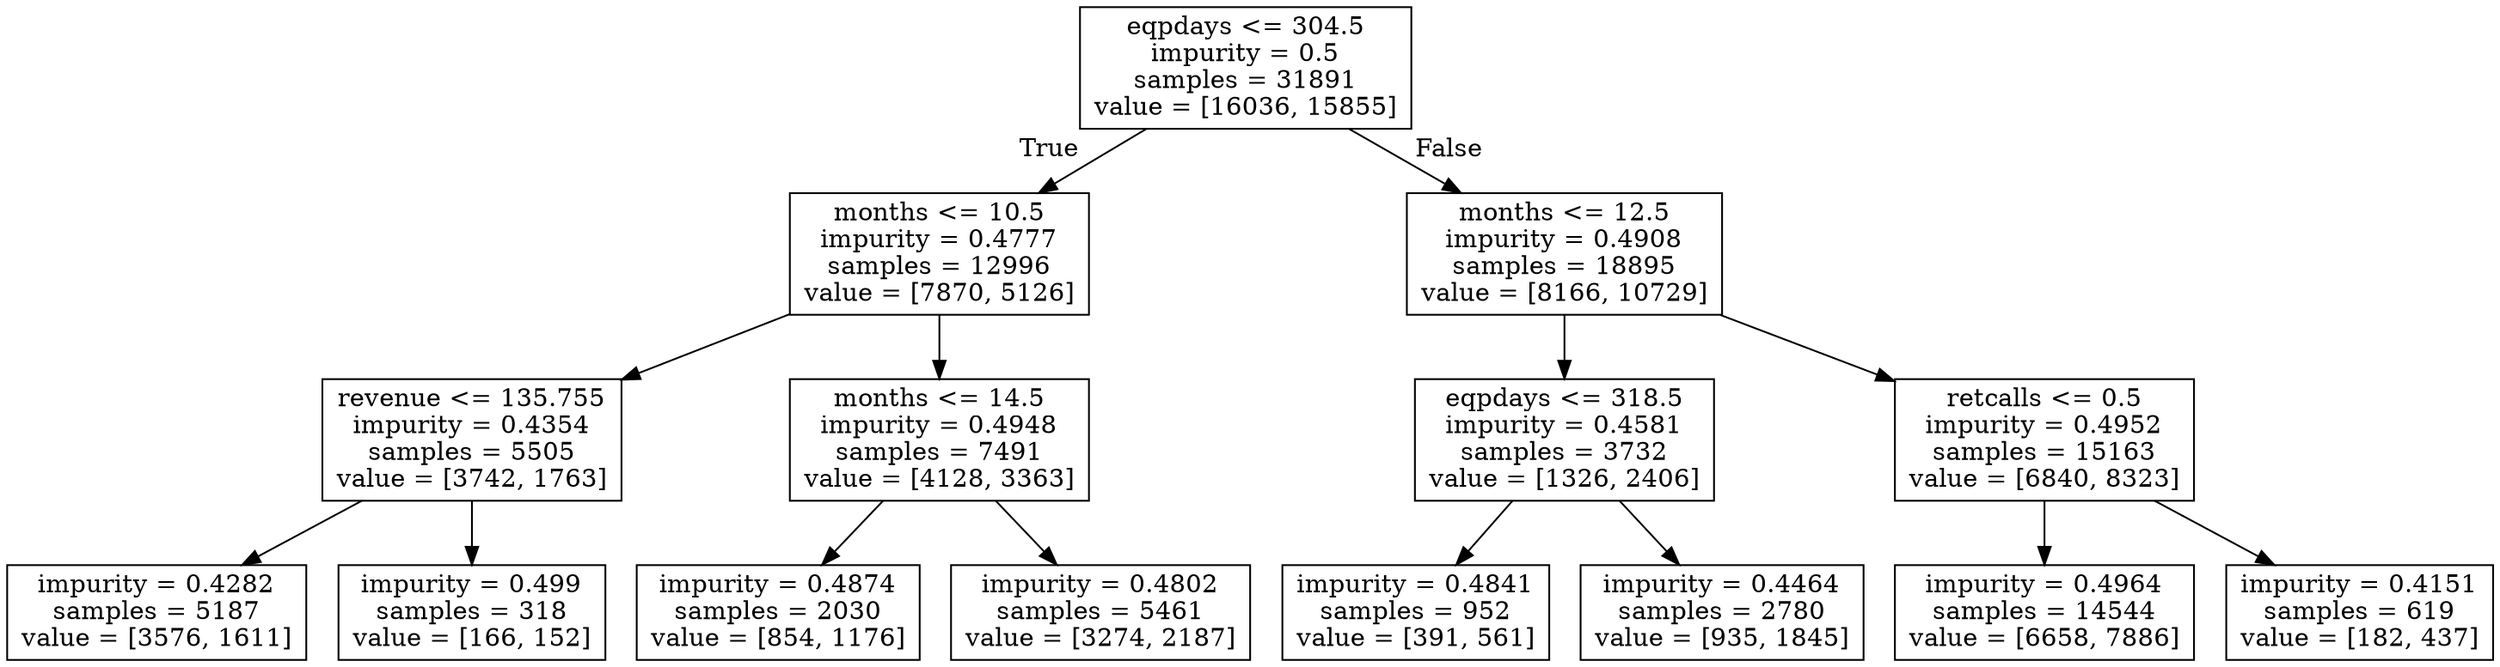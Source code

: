 digraph Tree {
node [shape=box] ;
0 [label="eqpdays <= 304.5\nimpurity = 0.5\nsamples = 31891\nvalue = [16036, 15855]"] ;
1 [label="months <= 10.5\nimpurity = 0.4777\nsamples = 12996\nvalue = [7870, 5126]"] ;
0 -> 1 [labeldistance=2.5, labelangle=45, headlabel="True"] ;
2 [label="revenue <= 135.755\nimpurity = 0.4354\nsamples = 5505\nvalue = [3742, 1763]"] ;
1 -> 2 ;
3 [label="impurity = 0.4282\nsamples = 5187\nvalue = [3576, 1611]"] ;
2 -> 3 ;
4 [label="impurity = 0.499\nsamples = 318\nvalue = [166, 152]"] ;
2 -> 4 ;
5 [label="months <= 14.5\nimpurity = 0.4948\nsamples = 7491\nvalue = [4128, 3363]"] ;
1 -> 5 ;
6 [label="impurity = 0.4874\nsamples = 2030\nvalue = [854, 1176]"] ;
5 -> 6 ;
7 [label="impurity = 0.4802\nsamples = 5461\nvalue = [3274, 2187]"] ;
5 -> 7 ;
8 [label="months <= 12.5\nimpurity = 0.4908\nsamples = 18895\nvalue = [8166, 10729]"] ;
0 -> 8 [labeldistance=2.5, labelangle=-45, headlabel="False"] ;
9 [label="eqpdays <= 318.5\nimpurity = 0.4581\nsamples = 3732\nvalue = [1326, 2406]"] ;
8 -> 9 ;
10 [label="impurity = 0.4841\nsamples = 952\nvalue = [391, 561]"] ;
9 -> 10 ;
11 [label="impurity = 0.4464\nsamples = 2780\nvalue = [935, 1845]"] ;
9 -> 11 ;
12 [label="retcalls <= 0.5\nimpurity = 0.4952\nsamples = 15163\nvalue = [6840, 8323]"] ;
8 -> 12 ;
13 [label="impurity = 0.4964\nsamples = 14544\nvalue = [6658, 7886]"] ;
12 -> 13 ;
14 [label="impurity = 0.4151\nsamples = 619\nvalue = [182, 437]"] ;
12 -> 14 ;
}